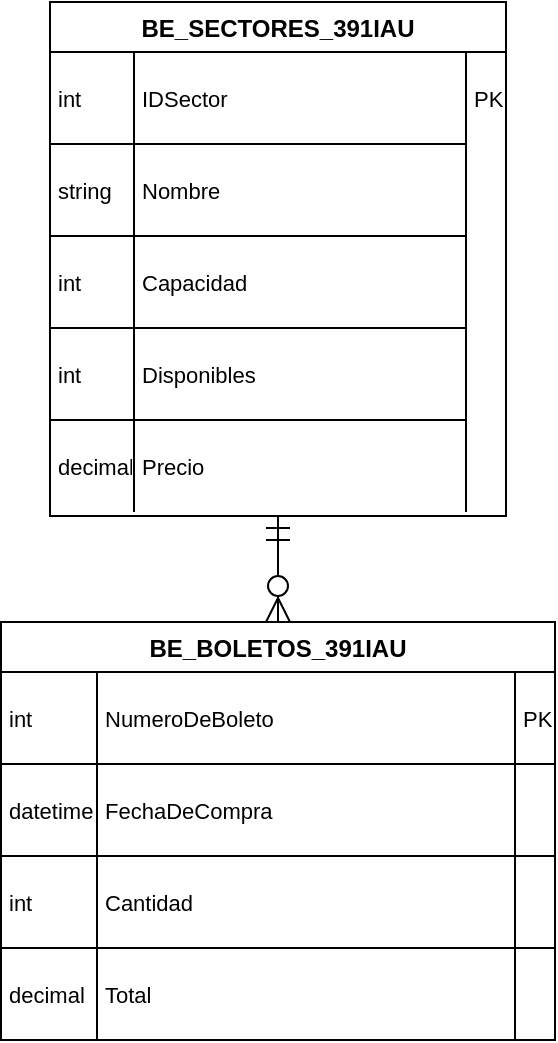 <mxfile version="27.0.5">
  <diagram name="Page-1" id="OTuf6kp7Mjazqux-CROc">
    <mxGraphModel dx="1426" dy="841" grid="1" gridSize="10" guides="1" tooltips="1" connect="1" arrows="1" fold="1" page="1" pageScale="1" pageWidth="850" pageHeight="1100" math="0" shadow="0">
      <root>
        <mxCell id="0" />
        <mxCell id="1" parent="0" />
        <mxCell id="y7cbY5UVi8VfQAvK4mP1-1" value="BE_BOLETOS_391IAU" style="shape=table;startSize=25;container=1;collapsible=0;childLayout=tableLayout;fixedRows=1;rowLines=1;fontStyle=1;align=center;resizeLast=1;" parent="1" vertex="1">
          <mxGeometry x="19.5" y="330" width="277" height="209" as="geometry" />
        </mxCell>
        <mxCell id="y7cbY5UVi8VfQAvK4mP1-2" style="shape=tableRow;horizontal=0;startSize=0;swimlaneHead=0;swimlaneBody=0;fillColor=none;collapsible=0;dropTarget=0;points=[[0,0.5],[1,0.5]];portConstraint=eastwest;top=0;left=0;right=0;bottom=0;" parent="y7cbY5UVi8VfQAvK4mP1-1" vertex="1">
          <mxGeometry y="25" width="277" height="46" as="geometry" />
        </mxCell>
        <mxCell id="y7cbY5UVi8VfQAvK4mP1-3" value="int" style="shape=partialRectangle;connectable=0;fillColor=none;top=0;left=0;bottom=0;right=0;align=left;spacingLeft=2;overflow=hidden;fontSize=11;" parent="y7cbY5UVi8VfQAvK4mP1-2" vertex="1">
          <mxGeometry width="48" height="46" as="geometry">
            <mxRectangle width="48" height="46" as="alternateBounds" />
          </mxGeometry>
        </mxCell>
        <mxCell id="y7cbY5UVi8VfQAvK4mP1-4" value="NumeroDeBoleto" style="shape=partialRectangle;connectable=0;fillColor=none;top=0;left=0;bottom=0;right=0;align=left;spacingLeft=2;overflow=hidden;fontSize=11;" parent="y7cbY5UVi8VfQAvK4mP1-2" vertex="1">
          <mxGeometry x="48" width="209" height="46" as="geometry">
            <mxRectangle width="209" height="46" as="alternateBounds" />
          </mxGeometry>
        </mxCell>
        <mxCell id="y7cbY5UVi8VfQAvK4mP1-5" value="PK" style="shape=partialRectangle;connectable=0;fillColor=none;top=0;left=0;bottom=0;right=0;align=left;spacingLeft=2;overflow=hidden;fontSize=11;" parent="y7cbY5UVi8VfQAvK4mP1-2" vertex="1">
          <mxGeometry x="257" width="20" height="46" as="geometry">
            <mxRectangle width="20" height="46" as="alternateBounds" />
          </mxGeometry>
        </mxCell>
        <mxCell id="y7cbY5UVi8VfQAvK4mP1-6" style="shape=tableRow;horizontal=0;startSize=0;swimlaneHead=0;swimlaneBody=0;fillColor=none;collapsible=0;dropTarget=0;points=[[0,0.5],[1,0.5]];portConstraint=eastwest;top=0;left=0;right=0;bottom=0;" parent="y7cbY5UVi8VfQAvK4mP1-1" vertex="1">
          <mxGeometry y="71" width="277" height="46" as="geometry" />
        </mxCell>
        <mxCell id="y7cbY5UVi8VfQAvK4mP1-7" value="datetime" style="shape=partialRectangle;connectable=0;fillColor=none;top=0;left=0;bottom=0;right=0;align=left;spacingLeft=2;overflow=hidden;fontSize=11;" parent="y7cbY5UVi8VfQAvK4mP1-6" vertex="1">
          <mxGeometry width="48" height="46" as="geometry">
            <mxRectangle width="48" height="46" as="alternateBounds" />
          </mxGeometry>
        </mxCell>
        <mxCell id="y7cbY5UVi8VfQAvK4mP1-8" value="FechaDeCompra" style="shape=partialRectangle;connectable=0;fillColor=none;top=0;left=0;bottom=0;right=0;align=left;spacingLeft=2;overflow=hidden;fontSize=11;" parent="y7cbY5UVi8VfQAvK4mP1-6" vertex="1">
          <mxGeometry x="48" width="209" height="46" as="geometry">
            <mxRectangle width="209" height="46" as="alternateBounds" />
          </mxGeometry>
        </mxCell>
        <mxCell id="y7cbY5UVi8VfQAvK4mP1-9" value="" style="shape=partialRectangle;connectable=0;fillColor=none;top=0;left=0;bottom=0;right=0;align=left;spacingLeft=2;overflow=hidden;fontSize=11;" parent="y7cbY5UVi8VfQAvK4mP1-6" vertex="1">
          <mxGeometry x="257" width="20" height="46" as="geometry">
            <mxRectangle width="20" height="46" as="alternateBounds" />
          </mxGeometry>
        </mxCell>
        <mxCell id="y7cbY5UVi8VfQAvK4mP1-10" style="shape=tableRow;horizontal=0;startSize=0;swimlaneHead=0;swimlaneBody=0;fillColor=none;collapsible=0;dropTarget=0;points=[[0,0.5],[1,0.5]];portConstraint=eastwest;top=0;left=0;right=0;bottom=0;" parent="y7cbY5UVi8VfQAvK4mP1-1" vertex="1">
          <mxGeometry y="117" width="277" height="46" as="geometry" />
        </mxCell>
        <mxCell id="y7cbY5UVi8VfQAvK4mP1-11" value="int" style="shape=partialRectangle;connectable=0;fillColor=none;top=0;left=0;bottom=0;right=0;align=left;spacingLeft=2;overflow=hidden;fontSize=11;" parent="y7cbY5UVi8VfQAvK4mP1-10" vertex="1">
          <mxGeometry width="48" height="46" as="geometry">
            <mxRectangle width="48" height="46" as="alternateBounds" />
          </mxGeometry>
        </mxCell>
        <mxCell id="y7cbY5UVi8VfQAvK4mP1-12" value="Cantidad" style="shape=partialRectangle;connectable=0;fillColor=none;top=0;left=0;bottom=0;right=0;align=left;spacingLeft=2;overflow=hidden;fontSize=11;" parent="y7cbY5UVi8VfQAvK4mP1-10" vertex="1">
          <mxGeometry x="48" width="209" height="46" as="geometry">
            <mxRectangle width="209" height="46" as="alternateBounds" />
          </mxGeometry>
        </mxCell>
        <mxCell id="y7cbY5UVi8VfQAvK4mP1-13" value="" style="shape=partialRectangle;connectable=0;fillColor=none;top=0;left=0;bottom=0;right=0;align=left;spacingLeft=2;overflow=hidden;fontSize=11;" parent="y7cbY5UVi8VfQAvK4mP1-10" vertex="1">
          <mxGeometry x="257" width="20" height="46" as="geometry">
            <mxRectangle width="20" height="46" as="alternateBounds" />
          </mxGeometry>
        </mxCell>
        <mxCell id="y7cbY5UVi8VfQAvK4mP1-14" style="shape=tableRow;horizontal=0;startSize=0;swimlaneHead=0;swimlaneBody=0;fillColor=none;collapsible=0;dropTarget=0;points=[[0,0.5],[1,0.5]];portConstraint=eastwest;top=0;left=0;right=0;bottom=0;" parent="y7cbY5UVi8VfQAvK4mP1-1" vertex="1">
          <mxGeometry y="163" width="277" height="46" as="geometry" />
        </mxCell>
        <mxCell id="y7cbY5UVi8VfQAvK4mP1-15" value="decimal" style="shape=partialRectangle;connectable=0;fillColor=none;top=0;left=0;bottom=0;right=0;align=left;spacingLeft=2;overflow=hidden;fontSize=11;" parent="y7cbY5UVi8VfQAvK4mP1-14" vertex="1">
          <mxGeometry width="48" height="46" as="geometry">
            <mxRectangle width="48" height="46" as="alternateBounds" />
          </mxGeometry>
        </mxCell>
        <mxCell id="y7cbY5UVi8VfQAvK4mP1-16" value="Total" style="shape=partialRectangle;connectable=0;fillColor=none;top=0;left=0;bottom=0;right=0;align=left;spacingLeft=2;overflow=hidden;fontSize=11;" parent="y7cbY5UVi8VfQAvK4mP1-14" vertex="1">
          <mxGeometry x="48" width="209" height="46" as="geometry">
            <mxRectangle width="209" height="46" as="alternateBounds" />
          </mxGeometry>
        </mxCell>
        <mxCell id="y7cbY5UVi8VfQAvK4mP1-17" value="" style="shape=partialRectangle;connectable=0;fillColor=none;top=0;left=0;bottom=0;right=0;align=left;spacingLeft=2;overflow=hidden;fontSize=11;" parent="y7cbY5UVi8VfQAvK4mP1-14" vertex="1">
          <mxGeometry x="257" width="20" height="46" as="geometry">
            <mxRectangle width="20" height="46" as="alternateBounds" />
          </mxGeometry>
        </mxCell>
        <mxCell id="y7cbY5UVi8VfQAvK4mP1-22" value="BE_SECTORES_391IAU" style="shape=table;startSize=25;container=1;collapsible=0;childLayout=tableLayout;fixedRows=1;rowLines=1;fontStyle=1;align=center;resizeLast=1;" parent="1" vertex="1">
          <mxGeometry x="44" y="20" width="228" height="257" as="geometry" />
        </mxCell>
        <mxCell id="y7cbY5UVi8VfQAvK4mP1-23" style="shape=tableRow;horizontal=0;startSize=0;swimlaneHead=0;swimlaneBody=0;fillColor=none;collapsible=0;dropTarget=0;points=[[0,0.5],[1,0.5]];portConstraint=eastwest;top=0;left=0;right=0;bottom=0;" parent="y7cbY5UVi8VfQAvK4mP1-22" vertex="1">
          <mxGeometry y="25" width="156" height="46" as="geometry" />
        </mxCell>
        <mxCell id="y7cbY5UVi8VfQAvK4mP1-24" value="int" style="shape=partialRectangle;connectable=0;fillColor=none;top=0;left=0;bottom=0;right=0;align=left;spacingLeft=2;overflow=hidden;fontSize=11;" parent="y7cbY5UVi8VfQAvK4mP1-23" vertex="1">
          <mxGeometry width="42" height="46" as="geometry">
            <mxRectangle width="42" height="46" as="alternateBounds" />
          </mxGeometry>
        </mxCell>
        <mxCell id="y7cbY5UVi8VfQAvK4mP1-25" value="IDSector" style="shape=partialRectangle;connectable=0;fillColor=none;top=0;left=0;bottom=0;right=0;align=left;spacingLeft=2;overflow=hidden;fontSize=11;" parent="y7cbY5UVi8VfQAvK4mP1-23" vertex="1">
          <mxGeometry x="42" width="166" height="46" as="geometry">
            <mxRectangle width="166" height="46" as="alternateBounds" />
          </mxGeometry>
        </mxCell>
        <mxCell id="y7cbY5UVi8VfQAvK4mP1-26" value="PK" style="shape=partialRectangle;connectable=0;fillColor=none;top=0;left=0;bottom=0;right=0;align=left;spacingLeft=2;overflow=hidden;fontSize=11;" parent="y7cbY5UVi8VfQAvK4mP1-23" vertex="1">
          <mxGeometry x="208" width="-52" height="46" as="geometry">
            <mxRectangle width="-52" height="46" as="alternateBounds" />
          </mxGeometry>
        </mxCell>
        <mxCell id="y7cbY5UVi8VfQAvK4mP1-27" style="shape=tableRow;horizontal=0;startSize=0;swimlaneHead=0;swimlaneBody=0;fillColor=none;collapsible=0;dropTarget=0;points=[[0,0.5],[1,0.5]];portConstraint=eastwest;top=0;left=0;right=0;bottom=0;" parent="y7cbY5UVi8VfQAvK4mP1-22" vertex="1">
          <mxGeometry y="71" width="156" height="46" as="geometry" />
        </mxCell>
        <mxCell id="y7cbY5UVi8VfQAvK4mP1-28" value="string" style="shape=partialRectangle;connectable=0;fillColor=none;top=0;left=0;bottom=0;right=0;align=left;spacingLeft=2;overflow=hidden;fontSize=11;" parent="y7cbY5UVi8VfQAvK4mP1-27" vertex="1">
          <mxGeometry width="42" height="46" as="geometry">
            <mxRectangle width="42" height="46" as="alternateBounds" />
          </mxGeometry>
        </mxCell>
        <mxCell id="y7cbY5UVi8VfQAvK4mP1-29" value="Nombre" style="shape=partialRectangle;connectable=0;fillColor=none;top=0;left=0;bottom=0;right=0;align=left;spacingLeft=2;overflow=hidden;fontSize=11;" parent="y7cbY5UVi8VfQAvK4mP1-27" vertex="1">
          <mxGeometry x="42" width="166" height="46" as="geometry">
            <mxRectangle width="166" height="46" as="alternateBounds" />
          </mxGeometry>
        </mxCell>
        <mxCell id="y7cbY5UVi8VfQAvK4mP1-30" value="" style="shape=partialRectangle;connectable=0;fillColor=none;top=0;left=0;bottom=0;right=0;align=left;spacingLeft=2;overflow=hidden;fontSize=11;" parent="y7cbY5UVi8VfQAvK4mP1-27" vertex="1">
          <mxGeometry x="208" width="-52" height="46" as="geometry">
            <mxRectangle width="-52" height="46" as="alternateBounds" />
          </mxGeometry>
        </mxCell>
        <mxCell id="y7cbY5UVi8VfQAvK4mP1-31" style="shape=tableRow;horizontal=0;startSize=0;swimlaneHead=0;swimlaneBody=0;fillColor=none;collapsible=0;dropTarget=0;points=[[0,0.5],[1,0.5]];portConstraint=eastwest;top=0;left=0;right=0;bottom=0;" parent="y7cbY5UVi8VfQAvK4mP1-22" vertex="1">
          <mxGeometry y="117" width="156" height="46" as="geometry" />
        </mxCell>
        <mxCell id="y7cbY5UVi8VfQAvK4mP1-32" value="int" style="shape=partialRectangle;connectable=0;fillColor=none;top=0;left=0;bottom=0;right=0;align=left;spacingLeft=2;overflow=hidden;fontSize=11;" parent="y7cbY5UVi8VfQAvK4mP1-31" vertex="1">
          <mxGeometry width="42" height="46" as="geometry">
            <mxRectangle width="42" height="46" as="alternateBounds" />
          </mxGeometry>
        </mxCell>
        <mxCell id="y7cbY5UVi8VfQAvK4mP1-33" value="Capacidad" style="shape=partialRectangle;connectable=0;fillColor=none;top=0;left=0;bottom=0;right=0;align=left;spacingLeft=2;overflow=hidden;fontSize=11;" parent="y7cbY5UVi8VfQAvK4mP1-31" vertex="1">
          <mxGeometry x="42" width="166" height="46" as="geometry">
            <mxRectangle width="166" height="46" as="alternateBounds" />
          </mxGeometry>
        </mxCell>
        <mxCell id="y7cbY5UVi8VfQAvK4mP1-34" value="" style="shape=partialRectangle;connectable=0;fillColor=none;top=0;left=0;bottom=0;right=0;align=left;spacingLeft=2;overflow=hidden;fontSize=11;" parent="y7cbY5UVi8VfQAvK4mP1-31" vertex="1">
          <mxGeometry x="208" width="-52" height="46" as="geometry">
            <mxRectangle width="-52" height="46" as="alternateBounds" />
          </mxGeometry>
        </mxCell>
        <mxCell id="y7cbY5UVi8VfQAvK4mP1-35" style="shape=tableRow;horizontal=0;startSize=0;swimlaneHead=0;swimlaneBody=0;fillColor=none;collapsible=0;dropTarget=0;points=[[0,0.5],[1,0.5]];portConstraint=eastwest;top=0;left=0;right=0;bottom=0;" parent="y7cbY5UVi8VfQAvK4mP1-22" vertex="1">
          <mxGeometry y="163" width="156" height="46" as="geometry" />
        </mxCell>
        <mxCell id="y7cbY5UVi8VfQAvK4mP1-36" value="int" style="shape=partialRectangle;connectable=0;fillColor=none;top=0;left=0;bottom=0;right=0;align=left;spacingLeft=2;overflow=hidden;fontSize=11;" parent="y7cbY5UVi8VfQAvK4mP1-35" vertex="1">
          <mxGeometry width="42" height="46" as="geometry">
            <mxRectangle width="42" height="46" as="alternateBounds" />
          </mxGeometry>
        </mxCell>
        <mxCell id="y7cbY5UVi8VfQAvK4mP1-37" value="Disponibles" style="shape=partialRectangle;connectable=0;fillColor=none;top=0;left=0;bottom=0;right=0;align=left;spacingLeft=2;overflow=hidden;fontSize=11;" parent="y7cbY5UVi8VfQAvK4mP1-35" vertex="1">
          <mxGeometry x="42" width="166" height="46" as="geometry">
            <mxRectangle width="166" height="46" as="alternateBounds" />
          </mxGeometry>
        </mxCell>
        <mxCell id="y7cbY5UVi8VfQAvK4mP1-38" value="" style="shape=partialRectangle;connectable=0;fillColor=none;top=0;left=0;bottom=0;right=0;align=left;spacingLeft=2;overflow=hidden;fontSize=11;" parent="y7cbY5UVi8VfQAvK4mP1-35" vertex="1">
          <mxGeometry x="208" width="-52" height="46" as="geometry">
            <mxRectangle width="-52" height="46" as="alternateBounds" />
          </mxGeometry>
        </mxCell>
        <mxCell id="y7cbY5UVi8VfQAvK4mP1-39" style="shape=tableRow;horizontal=0;startSize=0;swimlaneHead=0;swimlaneBody=0;fillColor=none;collapsible=0;dropTarget=0;points=[[0,0.5],[1,0.5]];portConstraint=eastwest;top=0;left=0;right=0;bottom=0;" parent="y7cbY5UVi8VfQAvK4mP1-22" vertex="1">
          <mxGeometry y="209" width="156" height="46" as="geometry" />
        </mxCell>
        <mxCell id="y7cbY5UVi8VfQAvK4mP1-40" value="decimal" style="shape=partialRectangle;connectable=0;fillColor=none;top=0;left=0;bottom=0;right=0;align=left;spacingLeft=2;overflow=hidden;fontSize=11;" parent="y7cbY5UVi8VfQAvK4mP1-39" vertex="1">
          <mxGeometry width="42" height="46" as="geometry">
            <mxRectangle width="42" height="46" as="alternateBounds" />
          </mxGeometry>
        </mxCell>
        <mxCell id="y7cbY5UVi8VfQAvK4mP1-41" value="Precio" style="shape=partialRectangle;connectable=0;fillColor=none;top=0;left=0;bottom=0;right=0;align=left;spacingLeft=2;overflow=hidden;fontSize=11;" parent="y7cbY5UVi8VfQAvK4mP1-39" vertex="1">
          <mxGeometry x="42" width="166" height="46" as="geometry">
            <mxRectangle width="166" height="46" as="alternateBounds" />
          </mxGeometry>
        </mxCell>
        <mxCell id="y7cbY5UVi8VfQAvK4mP1-42" value="" style="shape=partialRectangle;connectable=0;fillColor=none;top=0;left=0;bottom=0;right=0;align=left;spacingLeft=2;overflow=hidden;fontSize=11;" parent="y7cbY5UVi8VfQAvK4mP1-39" vertex="1">
          <mxGeometry x="208" width="-52" height="46" as="geometry">
            <mxRectangle width="-52" height="46" as="alternateBounds" />
          </mxGeometry>
        </mxCell>
        <mxCell id="y7cbY5UVi8VfQAvK4mP1-43" value="" style="curved=1;startArrow=ERmandOne;startSize=10;;endArrow=ERzeroToMany;endSize=10;;exitX=0.5;exitY=1;entryX=0.5;entryY=0;rounded=0;" parent="1" source="y7cbY5UVi8VfQAvK4mP1-22" target="y7cbY5UVi8VfQAvK4mP1-1" edge="1">
          <mxGeometry relative="1" as="geometry">
            <Array as="points" />
          </mxGeometry>
        </mxCell>
      </root>
    </mxGraphModel>
  </diagram>
</mxfile>
